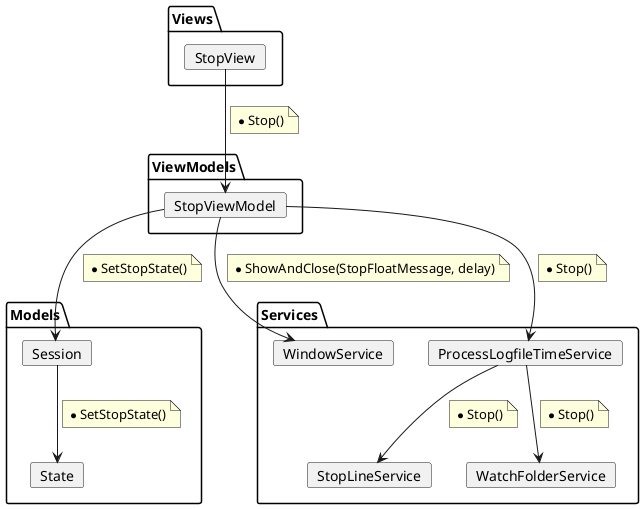@startuml Stop Collab

package Models{
    card Session
    card State
    
    Session --> State
        note on link
            * SetStopState()
        end note
}

package Services{
    card WindowService
    card ProcessLogfileTimeService
    card StopLineService
    card WatchFolderService
    
    ProcessLogfileTimeService --> StopLineService
        note on link
            * Stop()
        end note
    ProcessLogfileTimeService --> WatchFolderService
        note on link
            * Stop()
        end note
}

package ViewModels{
    card StopViewModel
    
    StopViewModel --> ProcessLogfileTimeService
        note on link
           * Stop()
        end note        
    StopViewModel --> Session
        note on link
            * SetStopState()
        end note
    StopViewModel --> WindowService
        note on link
            * ShowAndClose(StopFloatMessage, delay)
        end note
}

package Views {
    card StopView
    
    StopView --> StopViewModel
        note on link
            * Stop() 
        end note
}
@enduml
